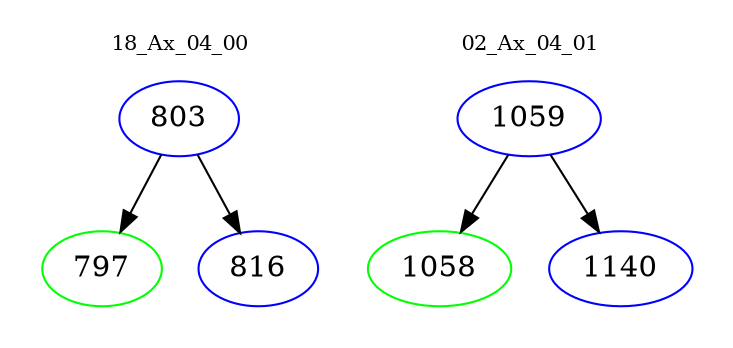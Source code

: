 digraph{
subgraph cluster_0 {
color = white
label = "18_Ax_04_00";
fontsize=10;
T0_803 [label="803", color="blue"]
T0_803 -> T0_797 [color="black"]
T0_797 [label="797", color="green"]
T0_803 -> T0_816 [color="black"]
T0_816 [label="816", color="blue"]
}
subgraph cluster_1 {
color = white
label = "02_Ax_04_01";
fontsize=10;
T1_1059 [label="1059", color="blue"]
T1_1059 -> T1_1058 [color="black"]
T1_1058 [label="1058", color="green"]
T1_1059 -> T1_1140 [color="black"]
T1_1140 [label="1140", color="blue"]
}
}
